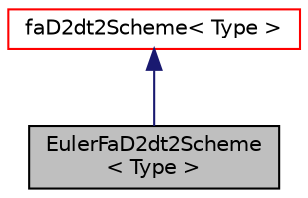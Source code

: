 digraph "EulerFaD2dt2Scheme&lt; Type &gt;"
{
  bgcolor="transparent";
  edge [fontname="Helvetica",fontsize="10",labelfontname="Helvetica",labelfontsize="10"];
  node [fontname="Helvetica",fontsize="10",shape=record];
  Node1 [label="EulerFaD2dt2Scheme\l\< Type \>",height=0.2,width=0.4,color="black", fillcolor="grey75", style="filled" fontcolor="black"];
  Node2 -> Node1 [dir="back",color="midnightblue",fontsize="10",style="solid",fontname="Helvetica"];
  Node2 [label="faD2dt2Scheme\< Type \>",height=0.2,width=0.4,color="red",URL="$classFoam_1_1fa_1_1faD2dt2Scheme.html",tooltip="Abstract base class for d2dt2 schemes. "];
}
